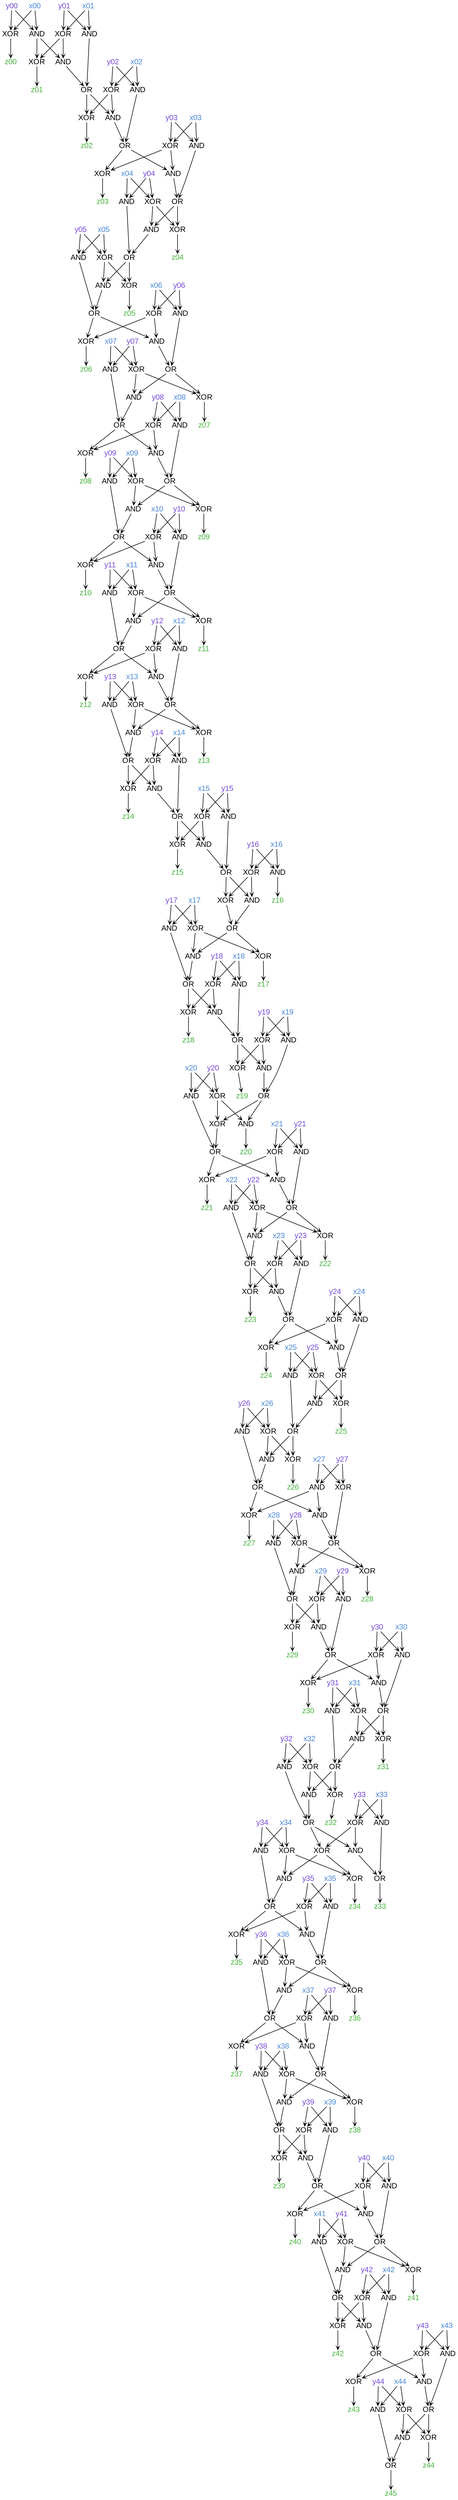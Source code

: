 digraph {
  edge [arrowhead=vee arrowsize=0.6]
  node [fontname=Arial shape=plain]
  222 [label=x00 fontcolor="#4A88D4" color="#4A88D4"]
  223 [label=x01 fontcolor="#4A88D4" color="#4A88D4"]
  224 [label=x02 fontcolor="#4A88D4" color="#4A88D4"]
  225 [label=x03 fontcolor="#4A88D4" color="#4A88D4"]
  226 [label=x04 fontcolor="#4A88D4" color="#4A88D4"]
  227 [label=x05 fontcolor="#4A88D4" color="#4A88D4"]
  228 [label=x06 fontcolor="#4A88D4" color="#4A88D4"]
  229 [label=x07 fontcolor="#4A88D4" color="#4A88D4"]
  230 [label=x08 fontcolor="#4A88D4" color="#4A88D4"]
  231 [label=x09 fontcolor="#4A88D4" color="#4A88D4"]
  232 [label=x10 fontcolor="#4A88D4" color="#4A88D4"]
  233 [label=x11 fontcolor="#4A88D4" color="#4A88D4"]
  234 [label=x12 fontcolor="#4A88D4" color="#4A88D4"]
  235 [label=x13 fontcolor="#4A88D4" color="#4A88D4"]
  236 [label=x14 fontcolor="#4A88D4" color="#4A88D4"]
  237 [label=x15 fontcolor="#4A88D4" color="#4A88D4"]
  238 [label=x16 fontcolor="#4A88D4" color="#4A88D4"]
  239 [label=x17 fontcolor="#4A88D4" color="#4A88D4"]
  240 [label=x18 fontcolor="#4A88D4" color="#4A88D4"]
  241 [label=x19 fontcolor="#4A88D4" color="#4A88D4"]
  242 [label=x20 fontcolor="#4A88D4" color="#4A88D4"]
  243 [label=x21 fontcolor="#4A88D4" color="#4A88D4"]
  244 [label=x22 fontcolor="#4A88D4" color="#4A88D4"]
  245 [label=x23 fontcolor="#4A88D4" color="#4A88D4"]
  246 [label=x24 fontcolor="#4A88D4" color="#4A88D4"]
  247 [label=x25 fontcolor="#4A88D4" color="#4A88D4"]
  248 [label=x26 fontcolor="#4A88D4" color="#4A88D4"]
  249 [label=x27 fontcolor="#4A88D4" color="#4A88D4"]
  250 [label=x28 fontcolor="#4A88D4" color="#4A88D4"]
  251 [label=x29 fontcolor="#4A88D4" color="#4A88D4"]
  252 [label=x30 fontcolor="#4A88D4" color="#4A88D4"]
  253 [label=x31 fontcolor="#4A88D4" color="#4A88D4"]
  254 [label=x32 fontcolor="#4A88D4" color="#4A88D4"]
  255 [label=x33 fontcolor="#4A88D4" color="#4A88D4"]
  256 [label=x34 fontcolor="#4A88D4" color="#4A88D4"]
  257 [label=x35 fontcolor="#4A88D4" color="#4A88D4"]
  258 [label=x36 fontcolor="#4A88D4" color="#4A88D4"]
  259 [label=x37 fontcolor="#4A88D4" color="#4A88D4"]
  260 [label=x38 fontcolor="#4A88D4" color="#4A88D4"]
  261 [label=x39 fontcolor="#4A88D4" color="#4A88D4"]
  262 [label=x40 fontcolor="#4A88D4" color="#4A88D4"]
  263 [label=x41 fontcolor="#4A88D4" color="#4A88D4"]
  264 [label=x42 fontcolor="#4A88D4" color="#4A88D4"]
  265 [label=x43 fontcolor="#4A88D4" color="#4A88D4"]
  266 [label=x44 fontcolor="#4A88D4" color="#4A88D4"]
  267 [label=y00 fontcolor="#784AD4" color="#784AD4"]
  268 [label=y01 fontcolor="#784AD4" color="#784AD4"]
  269 [label=y02 fontcolor="#784AD4" color="#784AD4"]
  270 [label=y03 fontcolor="#784AD4" color="#784AD4"]
  271 [label=y04 fontcolor="#784AD4" color="#784AD4"]
  272 [label=y05 fontcolor="#784AD4" color="#784AD4"]
  273 [label=y06 fontcolor="#784AD4" color="#784AD4"]
  274 [label=y07 fontcolor="#784AD4" color="#784AD4"]
  275 [label=y08 fontcolor="#784AD4" color="#784AD4"]
  276 [label=y09 fontcolor="#784AD4" color="#784AD4"]
  277 [label=y10 fontcolor="#784AD4" color="#784AD4"]
  278 [label=y11 fontcolor="#784AD4" color="#784AD4"]
  279 [label=y12 fontcolor="#784AD4" color="#784AD4"]
  280 [label=y13 fontcolor="#784AD4" color="#784AD4"]
  281 [label=y14 fontcolor="#784AD4" color="#784AD4"]
  282 [label=y15 fontcolor="#784AD4" color="#784AD4"]
  283 [label=y16 fontcolor="#784AD4" color="#784AD4"]
  284 [label=y17 fontcolor="#784AD4" color="#784AD4"]
  285 [label=y18 fontcolor="#784AD4" color="#784AD4"]
  286 [label=y19 fontcolor="#784AD4" color="#784AD4"]
  287 [label=y20 fontcolor="#784AD4" color="#784AD4"]
  288 [label=y21 fontcolor="#784AD4" color="#784AD4"]
  289 [label=y22 fontcolor="#784AD4" color="#784AD4"]
  290 [label=y23 fontcolor="#784AD4" color="#784AD4"]
  291 [label=y24 fontcolor="#784AD4" color="#784AD4"]
  292 [label=y25 fontcolor="#784AD4" color="#784AD4"]
  293 [label=y26 fontcolor="#784AD4" color="#784AD4"]
  294 [label=y27 fontcolor="#784AD4" color="#784AD4"]
  295 [label=y28 fontcolor="#784AD4" color="#784AD4"]
  296 [label=y29 fontcolor="#784AD4" color="#784AD4"]
  297 [label=y30 fontcolor="#784AD4" color="#784AD4"]
  298 [label=y31 fontcolor="#784AD4" color="#784AD4"]
  299 [label=y32 fontcolor="#784AD4" color="#784AD4"]
  300 [label=y33 fontcolor="#784AD4" color="#784AD4"]
  301 [label=y34 fontcolor="#784AD4" color="#784AD4"]
  302 [label=y35 fontcolor="#784AD4" color="#784AD4"]
  303 [label=y36 fontcolor="#784AD4" color="#784AD4"]
  304 [label=y37 fontcolor="#784AD4" color="#784AD4"]
  305 [label=y38 fontcolor="#784AD4" color="#784AD4"]
  306 [label=y39 fontcolor="#784AD4" color="#784AD4"]
  307 [label=y40 fontcolor="#784AD4" color="#784AD4"]
  308 [label=y41 fontcolor="#784AD4" color="#784AD4"]
  309 [label=y42 fontcolor="#784AD4" color="#784AD4"]
  310 [label=y43 fontcolor="#784AD4" color="#784AD4"]
  311 [label=y44 fontcolor="#784AD4" color="#784AD4"]
  z31 [label=z31 fontcolor="#48B540" color="#48B540"]
  z43 [label=z43 fontcolor="#48B540" color="#48B540"]
  z22 [label=z22 fontcolor="#48B540" color="#48B540"]
  z29 [label=z29 fontcolor="#48B540" color="#48B540"]
  z07 [label=z07 fontcolor="#48B540" color="#48B540"]
  z27 [label=z27 fontcolor="#48B540" color="#48B540"]
  z17 [label=z17 fontcolor="#48B540" color="#48B540"]
  z26 [label=z26 fontcolor="#48B540" color="#48B540"]
  z03 [label=z03 fontcolor="#48B540" color="#48B540"]
  z05 [label=z05 fontcolor="#48B540" color="#48B540"]
  z12 [label=z12 fontcolor="#48B540" color="#48B540"]
  z16 [label=z16 fontcolor="#48B540" color="#48B540"]
  z08 [label=z08 fontcolor="#48B540" color="#48B540"]
  z13 [label=z13 fontcolor="#48B540" color="#48B540"]
  z37 [label=z37 fontcolor="#48B540" color="#48B540"]
  z19 [label=z19 fontcolor="#48B540" color="#48B540"]
  z21 [label=z21 fontcolor="#48B540" color="#48B540"]
  z39 [label=z39 fontcolor="#48B540" color="#48B540"]
  z35 [label=z35 fontcolor="#48B540" color="#48B540"]
  z38 [label=z38 fontcolor="#48B540" color="#48B540"]
  z04 [label=z04 fontcolor="#48B540" color="#48B540"]
  z25 [label=z25 fontcolor="#48B540" color="#48B540"]
  z45 [label=z45 fontcolor="#48B540" color="#48B540"]
  z10 [label=z10 fontcolor="#48B540" color="#48B540"]
  z06 [label=z06 fontcolor="#48B540" color="#48B540"]
  z15 [label=z15 fontcolor="#48B540" color="#48B540"]
  z40 [label=z40 fontcolor="#48B540" color="#48B540"]
  z18 [label=z18 fontcolor="#48B540" color="#48B540"]
  z28 [label=z28 fontcolor="#48B540" color="#48B540"]
  z00 [label=z00 fontcolor="#48B540" color="#48B540"]
  z33 [label=z33 fontcolor="#48B540" color="#48B540"]
  z09 [label=z09 fontcolor="#48B540" color="#48B540"]
  z44 [label=z44 fontcolor="#48B540" color="#48B540"]
  z30 [label=z30 fontcolor="#48B540" color="#48B540"]
  z34 [label=z34 fontcolor="#48B540" color="#48B540"]
  z32 [label=z32 fontcolor="#48B540" color="#48B540"]
  z20 [label=z20 fontcolor="#48B540" color="#48B540"]
  z14 [label=z14 fontcolor="#48B540" color="#48B540"]
  z11 [label=z11 fontcolor="#48B540" color="#48B540"]
  z01 [label=z01 fontcolor="#48B540" color="#48B540"]
  z24 [label=z24 fontcolor="#48B540" color="#48B540"]
  z41 [label=z41 fontcolor="#48B540" color="#48B540"]
  z02 [label=z02 fontcolor="#48B540" color="#48B540"]
  z36 [label=z36 fontcolor="#48B540" color="#48B540"]
  z23 [label=z23 fontcolor="#48B540" color="#48B540"]
  z42 [label=z42 fontcolor="#48B540" color="#48B540"]
  0 [label="OR"]
  1 [label="XOR"]
  2 [label="XOR"]
  3 [label="AND"]
  4 [label="AND"]
  5 [label="AND"]
  6 [label="AND"]
  7 [label="XOR"]
  8 [label="XOR"]
  9 [label="OR"]
  10 [label="AND"]
  11 [label="AND"]
  12 [label="XOR"]
  13 [label="XOR"]
  14 [label="AND"]
  15 [label="XOR"]
  16 [label="AND"]
  17 [label="AND"]
  18 [label="OR"]
  19 [label="AND"]
  20 [label="AND"]
  21 [label="XOR"]
  22 [label="AND"]
  23 [label="OR"]
  24 [label="XOR"]
  25 [label="XOR"]
  26 [label="XOR"]
  27 [label="XOR"]
  28 [label="OR"]
  29 [label="XOR"]
  30 [label="AND"]
  31 [label="XOR"]
  32 [label="OR"]
  33 [label="XOR"]
  34 [label="AND"]
  35 [label="OR"]
  36 [label="AND"]
  37 [label="XOR"]
  38 [label="OR"]
  39 [label="OR"]
  40 [label="XOR"]
  41 [label="XOR"]
  42 [label="AND"]
  43 [label="AND"]
  44 [label="XOR"]
  45 [label="AND"]
  46 [label="XOR"]
  47 [label="OR"]
  48 [label="AND"]
  49 [label="XOR"]
  50 [label="XOR"]
  51 [label="AND"]
  52 [label="AND"]
  53 [label="AND"]
  54 [label="XOR"]
  55 [label="AND"]
  56 [label="OR"]
  57 [label="OR"]
  58 [label="XOR"]
  59 [label="AND"]
  60 [label="AND"]
  61 [label="AND"]
  62 [label="XOR"]
  63 [label="XOR"]
  64 [label="XOR"]
  65 [label="XOR"]
  66 [label="OR"]
  67 [label="XOR"]
  68 [label="AND"]
  69 [label="AND"]
  70 [label="AND"]
  71 [label="XOR"]
  72 [label="OR"]
  73 [label="AND"]
  74 [label="XOR"]
  75 [label="AND"]
  76 [label="XOR"]
  77 [label="XOR"]
  78 [label="OR"]
  79 [label="XOR"]
  80 [label="AND"]
  81 [label="OR"]
  82 [label="XOR"]
  83 [label="XOR"]
  84 [label="OR"]
  85 [label="OR"]
  86 [label="XOR"]
  87 [label="XOR"]
  88 [label="XOR"]
  89 [label="XOR"]
  90 [label="OR"]
  91 [label="XOR"]
  92 [label="AND"]
  93 [label="XOR"]
  94 [label="AND"]
  95 [label="AND"]
  96 [label="XOR"]
  97 [label="OR"]
  98 [label="XOR"]
  99 [label="XOR"]
  100 [label="XOR"]
  101 [label="AND"]
  102 [label="OR"]
  103 [label="OR"]
  104 [label="XOR"]
  105 [label="AND"]
  106 [label="OR"]
  107 [label="XOR"]
  108 [label="AND"]
  109 [label="AND"]
  110 [label="OR"]
  111 [label="AND"]
  112 [label="AND"]
  113 [label="AND"]
  114 [label="XOR"]
  115 [label="AND"]
  116 [label="AND"]
  117 [label="AND"]
  118 [label="AND"]
  119 [label="AND"]
  120 [label="XOR"]
  121 [label="AND"]
  122 [label="AND"]
  123 [label="XOR"]
  124 [label="AND"]
  125 [label="AND"]
  126 [label="OR"]
  127 [label="OR"]
  128 [label="OR"]
  129 [label="OR"]
  130 [label="XOR"]
  131 [label="AND"]
  132 [label="AND"]
  133 [label="AND"]
  134 [label="XOR"]
  135 [label="OR"]
  136 [label="AND"]
  137 [label="AND"]
  138 [label="OR"]
  139 [label="XOR"]
  140 [label="XOR"]
  141 [label="AND"]
  142 [label="AND"]
  143 [label="AND"]
  144 [label="OR"]
  145 [label="XOR"]
  146 [label="XOR"]
  147 [label="OR"]
  148 [label="AND"]
  149 [label="OR"]
  150 [label="XOR"]
  151 [label="AND"]
  152 [label="AND"]
  153 [label="AND"]
  154 [label="AND"]
  155 [label="XOR"]
  156 [label="XOR"]
  157 [label="AND"]
  158 [label="XOR"]
  159 [label="OR"]
  160 [label="AND"]
  161 [label="OR"]
  162 [label="AND"]
  163 [label="XOR"]
  164 [label="AND"]
  165 [label="XOR"]
  166 [label="XOR"]
  167 [label="XOR"]
  168 [label="AND"]
  169 [label="XOR"]
  170 [label="XOR"]
  171 [label="AND"]
  172 [label="XOR"]
  173 [label="XOR"]
  174 [label="OR"]
  175 [label="XOR"]
  176 [label="AND"]
  177 [label="AND"]
  178 [label="AND"]
  179 [label="XOR"]
  180 [label="AND"]
  181 [label="XOR"]
  182 [label="AND"]
  183 [label="OR"]
  184 [label="AND"]
  185 [label="AND"]
  186 [label="AND"]
  187 [label="XOR"]
  188 [label="XOR"]
  189 [label="XOR"]
  190 [label="AND"]
  191 [label="AND"]
  192 [label="XOR"]
  193 [label="OR"]
  194 [label="AND"]
  195 [label="AND"]
  196 [label="AND"]
  197 [label="OR"]
  198 [label="OR"]
  199 [label="OR"]
  200 [label="XOR"]
  201 [label="AND"]
  202 [label="XOR"]
  203 [label="AND"]
  204 [label="XOR"]
  205 [label="XOR"]
  206 [label="OR"]
  207 [label="XOR"]
  208 [label="XOR"]
  209 [label="AND"]
  210 [label="XOR"]
  211 [label="AND"]
  212 [label="XOR"]
  213 [label="AND"]
  214 [label="OR"]
  215 [label="XOR"]
  216 [label="OR"]
  217 [label="AND"]
  218 [label="XOR"]
  219 [label="XOR"]
  220 [label="XOR"]
  221 [label="XOR"]
  177 -> 0
  211 -> 0
  227 -> 1
  272 -> 1
  220 -> 2
  39 -> 2
  2 -> z31
  107 -> 3
  91 -> 3
  245 -> 4
  290 -> 4
  216 -> 5
  217 -> 5
  67 -> 6
  78 -> 6
  138 -> 7
  169 -> 7
  7 -> z43
  173 -> 8
  90 -> 8
  8 -> z22
  92 -> 9
  70 -> 9
  243 -> 10
  288 -> 10
  307 -> 11
  262 -> 11
  146 -> 12
  198 -> 12
  12 -> z29
  62 -> 13
  66 -> 13
  13 -> z07
  64 -> 14
  56 -> 14
  278 -> 15
  233 -> 15
  274 -> 16
  229 -> 16
  282 -> 17
  237 -> 17
  151 -> 18
  180 -> 18
  123 -> 19
  103 -> 19
  66 -> 20
  62 -> 20
  297 -> 21
  252 -> 21
  256 -> 22
  301 -> 22
  119 -> 23
  6 -> 23
  217 -> 24
  216 -> 24
  24 -> z27
  311 -> 25
  266 -> 25
  246 -> 26
  291 -> 26
  47 -> 27
  172 -> 27
  27 -> z17
  184 -> 28
  194 -> 28
  257 -> 29
  302 -> 29
  23 -> 30
  46 -> 30
  163 -> 31
  199 -> 31
  31 -> z26
  53 -> 32
  17 -> 32
  259 -> 33
  304 -> 33
  0 -> 34
  89 -> 34
  111 -> 35
  68 -> 35
  128 -> 36
  158 -> 36
  279 -> 37
  234 -> 37
  182 -> 38
  4 -> 38
  190 -> 39
  69 -> 39
  240 -> 40
  285 -> 40
  123 -> 41
  103 -> 41
  41 -> z03
  187 -> 42
  214 -> 42
  292 -> 43
  247 -> 43
  135 -> 44
  114 -> 44
  32 -> 45
  83 -> 45
  255 -> 46
  300 -> 46
  215 -> 47
  45 -> 47
  308 -> 48
  263 -> 48
  102 -> 49
  1 -> 49
  49 -> z05
  9 -> 50
  37 -> 50
  50 -> z12
  283 -> 51
  238 -> 51
  51 -> z16
  281 -> 52
  236 -> 52
  192 -> 53
  85 -> 53
  290 -> 54
  245 -> 54
  37 -> 55
  9 -> 55
  171 -> 56
  148 -> 56
  11 -> 57
  115 -> 57
  76 -> 58
  193 -> 58
  58 -> z08
  47 -> 59
  172 -> 59
  291 -> 60
  246 -> 60
  228 -> 61
  273 -> 61
  229 -> 62
  274 -> 62
  167 -> 63
  126 -> 63
  63 -> z13
  260 -> 64
  305 -> 64
  33 -> 65
  84 -> 65
  65 -> z37
  132 -> 66
  61 -> 66
  254 -> 67
  299 -> 67
  285 -> 68
  240 -> 68
  149 -> 69
  21 -> 69
  233 -> 70
  278 -> 70
  218 -> 71
  35 -> 71
  71 -> z19
  113 -> 72
  48 -> 72
  144 -> 73
  175 -> 73
  187 -> 74
  214 -> 74
  74 -> z21
  169 -> 75
  138 -> 75
  275 -> 76
  230 -> 76
  226 -> 77
  271 -> 77
  121 -> 78
  142 -> 78
  81 -> 79
  212 -> 79
  79 -> z39
  146 -> 80
  198 -> 80
  137 -> 81
  14 -> 81
  29 -> 82
  129 -> 82
  82 -> z35
  283 -> 83
  238 -> 83
  36 -> 84
  195 -> 84
  52 -> 85
  34 -> 85
  247 -> 86
  292 -> 86
  56 -> 87
  64 -> 87
  87 -> z38
  77 -> 88
  174 -> 88
  88 -> z04
  281 -> 89
  236 -> 89
  10 -> 90
  42 -> 90
  256 -> 91
  301 -> 91
  15 -> 92
  197 -> 92
  232 -> 93
  277 -> 93
  239 -> 94
  284 -> 94
  90 -> 95
  173 -> 95
  206 -> 96
  86 -> 96
  96 -> z25
  105 -> 97
  164 -> 97
  97 -> z45
  127 -> 98
  93 -> 98
  98 -> z10
  294 -> 99
  249 -> 99
  106 -> 100
  140 -> 100
  100 -> z06
  269 -> 101
  224 -> 101
  160 -> 102
  178 -> 102
  136 -> 103
  101 -> 103
  192 -> 104
  85 -> 104
  104 -> z15
  147 -> 105
  25 -> 105
  213 -> 106
  209 -> 106
  46 -> 107
  23 -> 107
  38 -> 108
  26 -> 108
  286 -> 109
  241 -> 109
  201 -> 110
  131 -> 110
  40 -> 111
  159 -> 111
  289 -> 112
  244 -> 112
  57 -> 113
  139 -> 113
  242 -> 114
  287 -> 114
  219 -> 115
  28 -> 115
  251 -> 116
  296 -> 116
  93 -> 117
  127 -> 117
  206 -> 118
  86 -> 118
  254 -> 119
  299 -> 119
  28 -> 120
  219 -> 120
  120 -> z40
  220 -> 121
  39 -> 121
  129 -> 122
  29 -> 122
  270 -> 123
  225 -> 123
  270 -> 124
  225 -> 124
  293 -> 125
  248 -> 125
  191 -> 126
  55 -> 126
  154 -> 127
  133 -> 127
  186 -> 128
  122 -> 128
  22 -> 129
  3 -> 129
  268 -> 130
  223 -> 130
  223 -> 131
  268 -> 131
  106 -> 132
  140 -> 132
  231 -> 133
  276 -> 133
  40 -> 134
  159 -> 134
  134 -> z18
  109 -> 135
  141 -> 135
  110 -> 136
  189 -> 136
  260 -> 137
  305 -> 137
  143 -> 138
  168 -> 138
  308 -> 139
  263 -> 139
  273 -> 140
  228 -> 140
  35 -> 141
  218 -> 141
  253 -> 142
  298 -> 142
  309 -> 143
  264 -> 143
  99 -> 144
  5 -> 144
  175 -> 145
  144 -> 145
  145 -> z28
  296 -> 146
  251 -> 146
  203 -> 147
  75 -> 147
  304 -> 148
  259 -> 148
  116 -> 149
  80 -> 149
  231 -> 150
  276 -> 150
  230 -> 151
  275 -> 151
  250 -> 152
  295 -> 152
  199 -> 153
  163 -> 153
  18 -> 154
  150 -> 154
  267 -> 155
  222 -> 155
  155 -> z00
  309 -> 156
  264 -> 156
  222 -> 157
  267 -> 157
  258 -> 158
  303 -> 158
  59 -> 159
  94 -> 159
  77 -> 160
  174 -> 160
  176 -> 161
  30 -> 161
  161 -> z33
  242 -> 162
  287 -> 162
  293 -> 163
  248 -> 163
  311 -> 164
  266 -> 164
  150 -> 165
  18 -> 165
  165 -> z09
  25 -> 166
  147 -> 166
  166 -> z44
  280 -> 167
  235 -> 167
  72 -> 168
  156 -> 168
  310 -> 169
  265 -> 169
  149 -> 170
  21 -> 170
  170 -> z30
  84 -> 171
  33 -> 171
  284 -> 172
  239 -> 172
  244 -> 173
  289 -> 173
  19 -> 174
  124 -> 174
  295 -> 175
  250 -> 175
  255 -> 176
  300 -> 176
  126 -> 177
  167 -> 177
  226 -> 178
  271 -> 178
  107 -> 179
  91 -> 179
  179 -> z34
  193 -> 180
  76 -> 180
  67 -> 181
  78 -> 181
  181 -> z32
  54 -> 182
  183 -> 182
  95 -> 183
  112 -> 183
  261 -> 184
  306 -> 184
  114 -> 185
  135 -> 185
  185 -> z20
  257 -> 186
  302 -> 186
  243 -> 187
  288 -> 187
  89 -> 188
  0 -> 188
  188 -> z14
  269 -> 189
  224 -> 189
  252 -> 190
  297 -> 190
  279 -> 191
  234 -> 191
  282 -> 192
  237 -> 192
  20 -> 193
  16 -> 193
  81 -> 194
  212 -> 194
  303 -> 195
  258 -> 195
  277 -> 196
  232 -> 196
  117 -> 197
  196 -> 197
  152 -> 198
  73 -> 198
  43 -> 199
  118 -> 199
  15 -> 200
  197 -> 200
  200 -> z11
  130 -> 201
  157 -> 201
  157 -> 202
  130 -> 202
  202 -> z01
  310 -> 203
  265 -> 203
  38 -> 204
  26 -> 204
  204 -> z24
  57 -> 205
  139 -> 205
  205 -> z41
  108 -> 206
  60 -> 206
  110 -> 207
  189 -> 207
  207 -> z02
  128 -> 208
  158 -> 208
  208 -> z36
  272 -> 209
  227 -> 209
  183 -> 210
  54 -> 210
  210 -> z23
  235 -> 211
  280 -> 211
  306 -> 212
  261 -> 212
  102 -> 213
  1 -> 213
  44 -> 214
  162 -> 214
  83 -> 215
  32 -> 215
  125 -> 216
  153 -> 216
  249 -> 217
  294 -> 217
  241 -> 218
  286 -> 218
  262 -> 219
  307 -> 219
  298 -> 220
  253 -> 220
  72 -> 221
  156 -> 221
  221 -> z42
}
